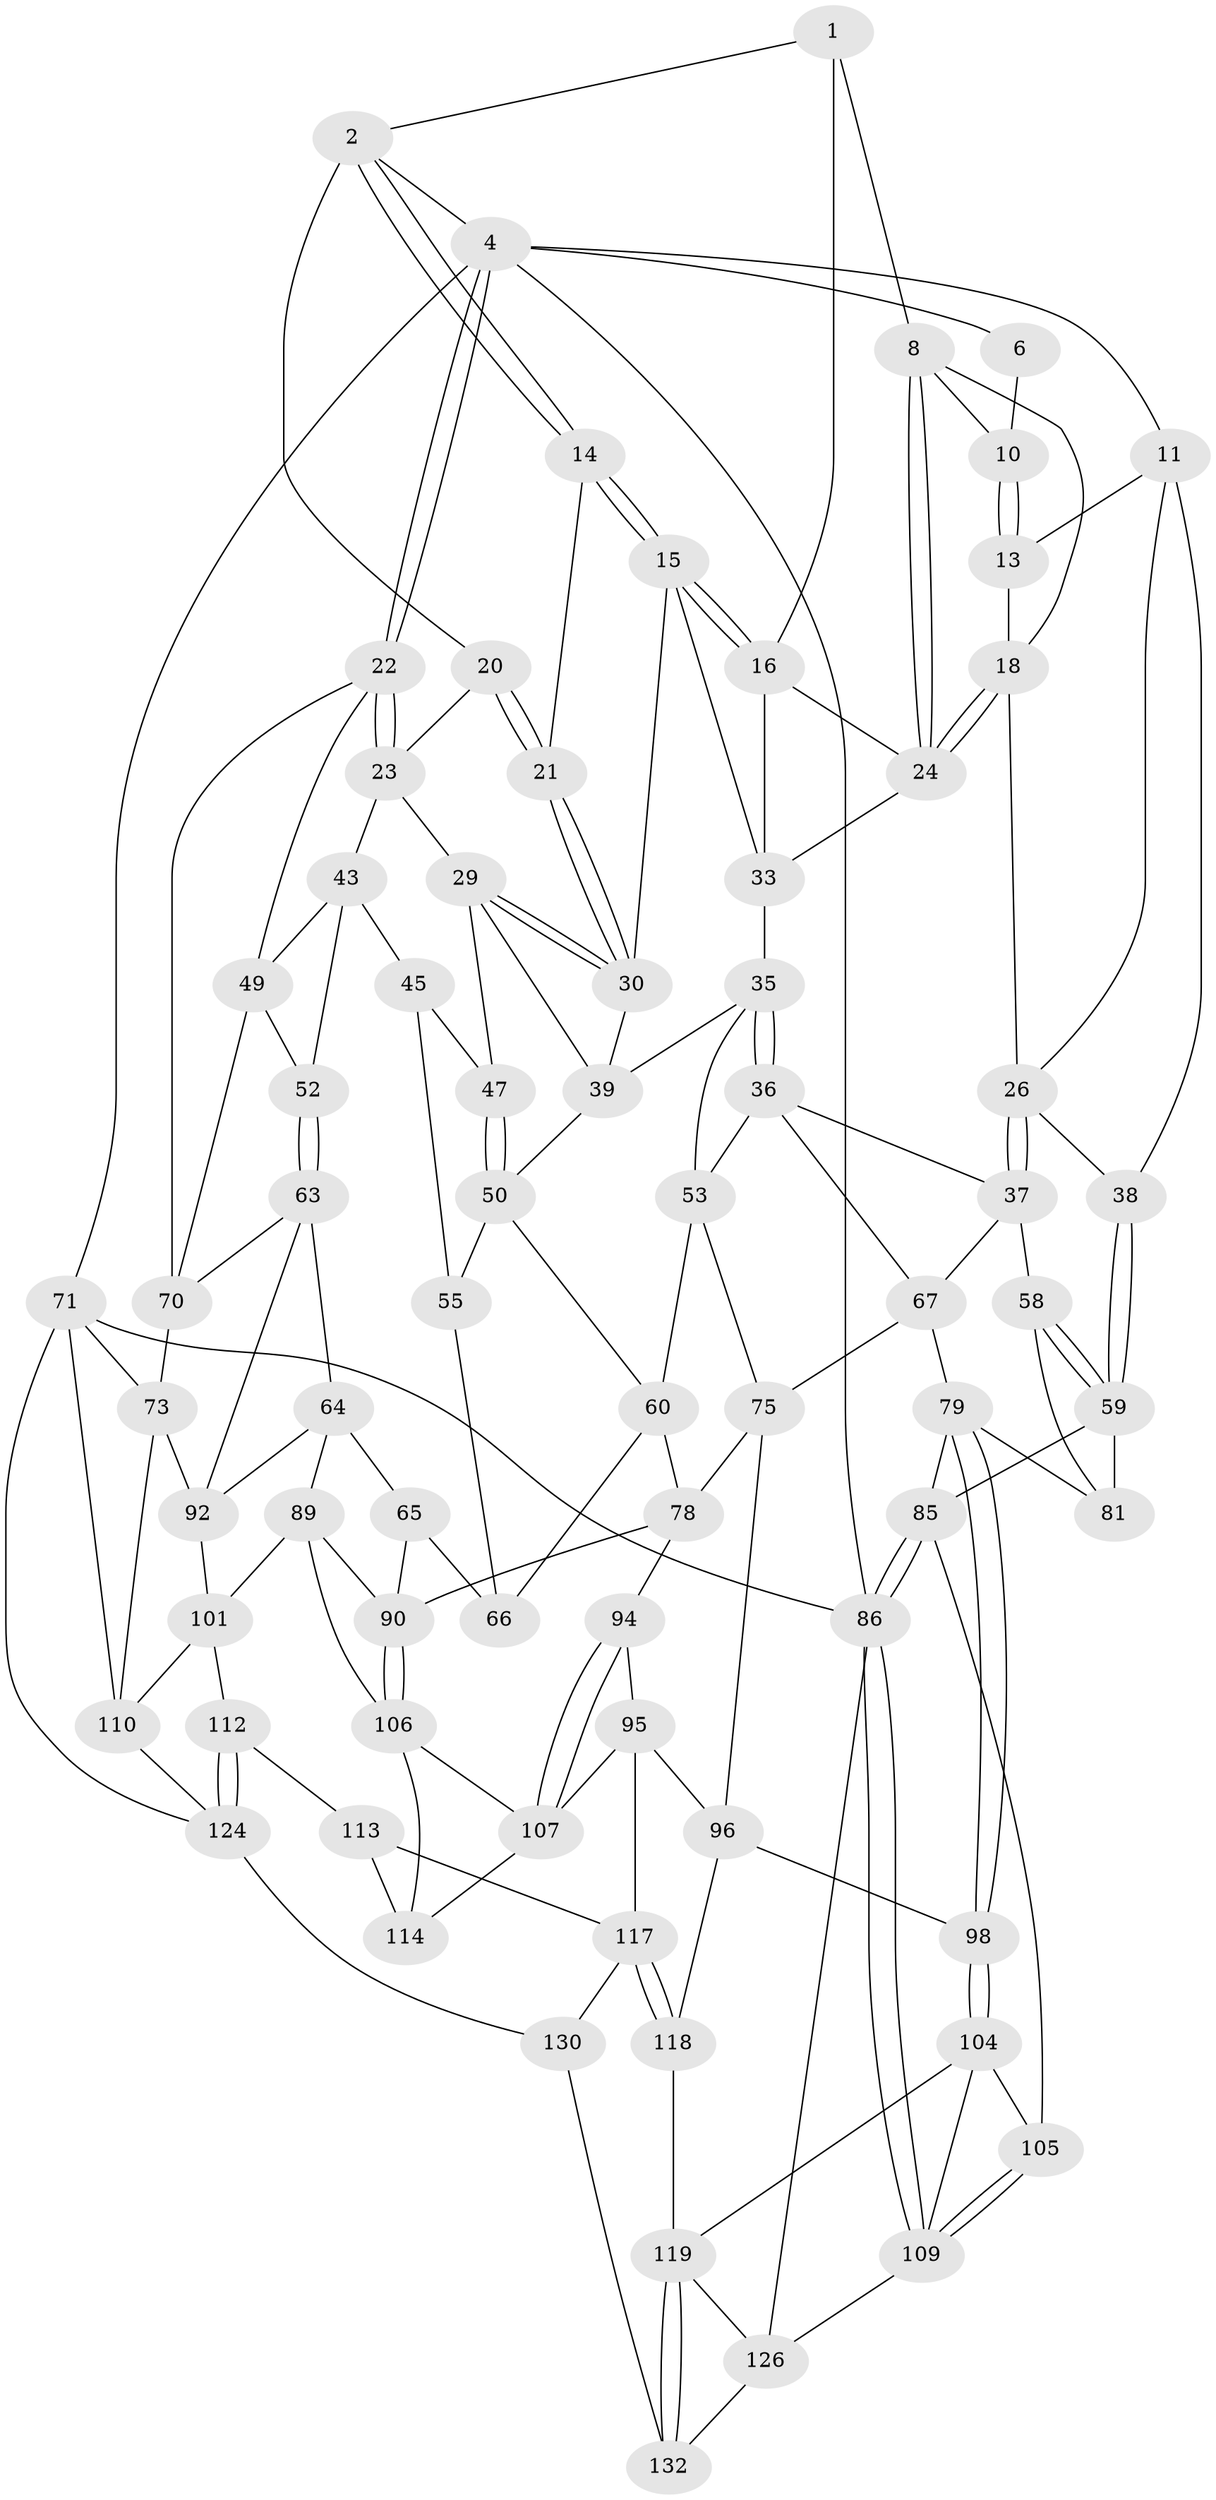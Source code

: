 // original degree distribution, {3: 0.015151515151515152, 4: 0.24242424242424243, 6: 0.22727272727272727, 5: 0.5151515151515151}
// Generated by graph-tools (version 1.1) at 2025/12/02/27/25 16:12:00]
// undirected, 75 vertices, 166 edges
graph export_dot {
graph [start="1"]
  node [color=gray90,style=filled];
  1 [pos="+0.4860432251658911+0",super="+7"];
  2 [pos="+0.60900882895505+0",super="+3"];
  4 [pos="+1+0",super="+5"];
  6 [pos="+0.31498956250481625+0"];
  8 [pos="+0.4152662492446931+0.09576552640857859",super="+9"];
  10 [pos="+0.30648489442621846+0"];
  11 [pos="+0+0",super="+12"];
  13 [pos="+0.17567218431283327+0.1141173231756909"];
  14 [pos="+0.5611159056022184+0.10024399140644745"];
  15 [pos="+0.48232281161187834+0.14669942107634076",super="+32"];
  16 [pos="+0.47438822138442893+0.13741228307011416",super="+17"];
  18 [pos="+0.28513545932802636+0.14242995564966976",super="+19"];
  20 [pos="+0.7835777193993403+0"];
  21 [pos="+0.6508413971095893+0.13870518803750329"];
  22 [pos="+1+0.1373346592126138",super="+48"];
  23 [pos="+0.8146310780898651+0.12049409276376266",super="+28"];
  24 [pos="+0.28995362280437+0.1442438961927747",super="+25"];
  26 [pos="+0.23462930587591055+0.3137397440686025",super="+27"];
  29 [pos="+0.7618193000204372+0.21791263875544523",super="+42"];
  30 [pos="+0.6554063895348793+0.15468929393458775",super="+31"];
  33 [pos="+0.3400700500387302+0.17988967688701651",super="+34"];
  35 [pos="+0.4165237641540302+0.28788547472142734",super="+41"];
  36 [pos="+0.34208173945281795+0.3390217359233393",super="+54"];
  37 [pos="+0.24725380524637136+0.3578682573510041",super="+57"];
  38 [pos="+0+0.33428594269973144"];
  39 [pos="+0.6008041031527102+0.278057860745282",super="+40"];
  43 [pos="+0.8221876651592307+0.23354783310159102",super="+44"];
  45 [pos="+0.8100194547513364+0.40279585078816155",super="+46"];
  47 [pos="+0.7059628517792966+0.32743936645675487"];
  49 [pos="+0.876565497323637+0.23662670715312792",super="+51"];
  50 [pos="+0.5850168639244379+0.38722511092409057",super="+56"];
  52 [pos="+0.9216991827958808+0.4592816514340641"];
  53 [pos="+0.44505360176946857+0.48838333874279033",super="+61"];
  55 [pos="+0.6346873332404879+0.4274666647113525",super="+62"];
  58 [pos="+0.14317032480470304+0.4283504235353527"];
  59 [pos="+0+0.3998371421311797",super="+84"];
  60 [pos="+0.5823116524619417+0.39952446528554153",super="+69"];
  63 [pos="+0.8847962901517383+0.5292836784328243",super="+82"];
  64 [pos="+0.7741200873041693+0.5707844760976144",super="+88"];
  65 [pos="+0.7339523107230195+0.5596418057067766",super="+83"];
  66 [pos="+0.6999223513366708+0.5042997958735066",super="+68"];
  67 [pos="+0.23171978752253156+0.4758741470321555",super="+77"];
  70 [pos="+1+0.4152000191000341",super="+74"];
  71 [pos="+1+1",super="+72"];
  73 [pos="+1+0.7570575424208792",super="+103"];
  75 [pos="+0.4524813244774115+0.5600988098419273",super="+76"];
  78 [pos="+0.5551944410187166+0.5909769051964137",super="+93"];
  79 [pos="+0.23048002417744842+0.6117310996494099",super="+80"];
  81 [pos="+0.10480754781730785+0.6250313506555206"];
  85 [pos="+0+0.6774969173385005",super="+99"];
  86 [pos="+0+0.8280533172283391",super="+87"];
  89 [pos="+0.7314590183406386+0.7405707428801525",super="+102"];
  90 [pos="+0.6935425721752196+0.7206139098149655",super="+91"];
  92 [pos="+0.8941402258483037+0.6749901349765894",super="+100"];
  94 [pos="+0.5232851114901507+0.7495706125519003"];
  95 [pos="+0.4446494828777479+0.760823589911024",super="+116"];
  96 [pos="+0.39305148639249404+0.7487643149479678",super="+97"];
  98 [pos="+0.27419701011676934+0.8005424512712487"];
  101 [pos="+0.8064982907801885+0.776014730777935",super="+111"];
  104 [pos="+0.1880918389682115+0.8207379660121439",super="+121"];
  105 [pos="+0.13742463123972293+0.7520649835832965"];
  106 [pos="+0.6065084511707659+0.8410247008129854",super="+108"];
  107 [pos="+0.5891423966126306+0.846643757655473",super="+115"];
  109 [pos="+0+0.857128745522146",super="+125"];
  110 [pos="+0.8854210413383445+0.8523788690522253",super="+123"];
  112 [pos="+0.7671189002411515+0.930752495015822"];
  113 [pos="+0.7351809849423626+0.9152681528253857",super="+127"];
  114 [pos="+0.7206254493587385+0.8803123937812848",super="+122"];
  117 [pos="+0.4588002133723357+1",super="+131"];
  118 [pos="+0.3540437235417682+0.8694269946902389"];
  119 [pos="+0.26741238063777495+0.9570139672115312",super="+120"];
  124 [pos="+0.8016326784635196+0.964043636815051",super="+129"];
  126 [pos="+0.1150926876745992+1",super="+128"];
  130 [pos="+0.5010012213010282+1"];
  132 [pos="+0.28718128819493105+1"];
  1 -- 2;
  1 -- 8;
  1 -- 16;
  2 -- 14;
  2 -- 14;
  2 -- 4;
  2 -- 20;
  4 -- 22;
  4 -- 22;
  4 -- 71;
  4 -- 11;
  4 -- 6;
  4 -- 86;
  6 -- 10;
  8 -- 24;
  8 -- 24;
  8 -- 10;
  8 -- 18;
  10 -- 13;
  10 -- 13;
  11 -- 38;
  11 -- 13;
  11 -- 26;
  13 -- 18;
  14 -- 15;
  14 -- 15;
  14 -- 21;
  15 -- 16;
  15 -- 16;
  15 -- 33;
  15 -- 30;
  16 -- 33;
  16 -- 24;
  18 -- 24;
  18 -- 24;
  18 -- 26;
  20 -- 21;
  20 -- 21;
  20 -- 23;
  21 -- 30;
  21 -- 30;
  22 -- 23;
  22 -- 23;
  22 -- 49;
  22 -- 70;
  23 -- 43;
  23 -- 29;
  24 -- 33;
  26 -- 37;
  26 -- 37;
  26 -- 38;
  29 -- 30;
  29 -- 30;
  29 -- 47;
  29 -- 39;
  30 -- 39;
  33 -- 35;
  35 -- 36;
  35 -- 36;
  35 -- 53;
  35 -- 39;
  36 -- 37;
  36 -- 67;
  36 -- 53;
  37 -- 58;
  37 -- 67;
  38 -- 59;
  38 -- 59;
  39 -- 50;
  43 -- 49;
  43 -- 52;
  43 -- 45;
  45 -- 55 [weight=2];
  45 -- 47;
  47 -- 50;
  47 -- 50;
  49 -- 52;
  49 -- 70;
  50 -- 60;
  50 -- 55;
  52 -- 63;
  52 -- 63;
  53 -- 75;
  53 -- 60;
  55 -- 66;
  58 -- 59;
  58 -- 59;
  58 -- 81;
  59 -- 81;
  59 -- 85;
  60 -- 66;
  60 -- 78;
  63 -- 64;
  63 -- 92;
  63 -- 70;
  64 -- 65;
  64 -- 89;
  64 -- 92;
  65 -- 66 [weight=2];
  65 -- 90;
  67 -- 79;
  67 -- 75;
  70 -- 73;
  71 -- 73;
  71 -- 110;
  71 -- 86;
  71 -- 124;
  73 -- 92;
  73 -- 110;
  75 -- 78;
  75 -- 96;
  78 -- 94;
  78 -- 90;
  79 -- 98;
  79 -- 98;
  79 -- 81;
  79 -- 85;
  85 -- 86;
  85 -- 86;
  85 -- 105;
  86 -- 109;
  86 -- 109;
  86 -- 126;
  89 -- 90;
  89 -- 106;
  89 -- 101;
  90 -- 106;
  90 -- 106;
  92 -- 101;
  94 -- 95;
  94 -- 107;
  94 -- 107;
  95 -- 96;
  95 -- 107;
  95 -- 117;
  96 -- 98;
  96 -- 118;
  98 -- 104;
  98 -- 104;
  101 -- 112;
  101 -- 110;
  104 -- 105;
  104 -- 109;
  104 -- 119;
  105 -- 109;
  105 -- 109;
  106 -- 107;
  106 -- 114;
  107 -- 114;
  109 -- 126;
  110 -- 124;
  112 -- 113;
  112 -- 124;
  112 -- 124;
  113 -- 114 [weight=2];
  113 -- 117;
  117 -- 118;
  117 -- 118;
  117 -- 130;
  118 -- 119;
  119 -- 132;
  119 -- 132;
  119 -- 126;
  124 -- 130;
  126 -- 132;
  130 -- 132;
}
